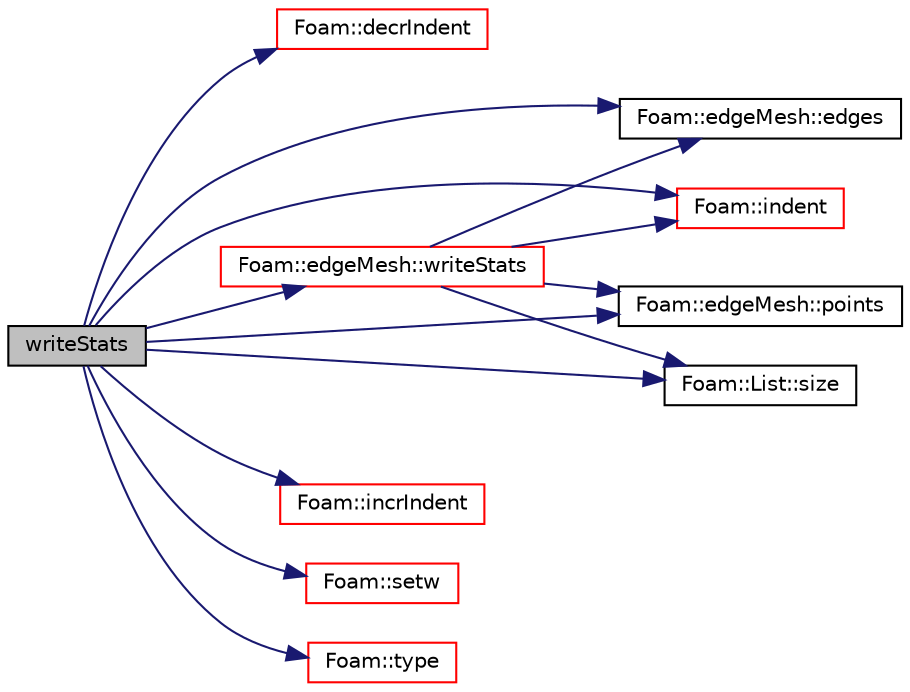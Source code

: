 digraph "writeStats"
{
  bgcolor="transparent";
  edge [fontname="Helvetica",fontsize="10",labelfontname="Helvetica",labelfontsize="10"];
  node [fontname="Helvetica",fontsize="10",shape=record];
  rankdir="LR";
  Node1 [label="writeStats",height=0.2,width=0.4,color="black", fillcolor="grey75", style="filled", fontcolor="black"];
  Node1 -> Node2 [color="midnightblue",fontsize="10",style="solid",fontname="Helvetica"];
  Node2 [label="Foam::decrIndent",height=0.2,width=0.4,color="red",URL="$a10958.html#a1c3a44e035fae1cd9d5a4a60a7e1c32b",tooltip="Decrement the indent level. "];
  Node1 -> Node3 [color="midnightblue",fontsize="10",style="solid",fontname="Helvetica"];
  Node3 [label="Foam::edgeMesh::edges",height=0.2,width=0.4,color="black",URL="$a00627.html#aae82d34fe433288eb6b1f9dea53675c8",tooltip="Return edges. "];
  Node1 -> Node4 [color="midnightblue",fontsize="10",style="solid",fontname="Helvetica"];
  Node4 [label="Foam::incrIndent",height=0.2,width=0.4,color="red",URL="$a10958.html#a5baff2b2334a238271b33f039e5dde5c",tooltip="Increment the indent level. "];
  Node1 -> Node5 [color="midnightblue",fontsize="10",style="solid",fontname="Helvetica"];
  Node5 [label="Foam::indent",height=0.2,width=0.4,color="red",URL="$a10958.html#ae297c57ea5b952a8bc9e4f30f7ea8701",tooltip="Indent stream. "];
  Node1 -> Node6 [color="midnightblue",fontsize="10",style="solid",fontname="Helvetica"];
  Node6 [label="Foam::edgeMesh::points",height=0.2,width=0.4,color="black",URL="$a00627.html#a084ae534298576408f063a6b3b820959",tooltip="Return points. "];
  Node1 -> Node7 [color="midnightblue",fontsize="10",style="solid",fontname="Helvetica"];
  Node7 [label="Foam::setw",height=0.2,width=0.4,color="red",URL="$a10958.html#a3318127f6f23246407ca749a0a0ea03c"];
  Node1 -> Node8 [color="midnightblue",fontsize="10",style="solid",fontname="Helvetica"];
  Node8 [label="Foam::List::size",height=0.2,width=0.4,color="black",URL="$a01387.html#a8a5f6fa29bd4b500caf186f60245b384",tooltip="Override size to be inconsistent with allocated storage. "];
  Node1 -> Node9 [color="midnightblue",fontsize="10",style="solid",fontname="Helvetica"];
  Node9 [label="Foam::type",height=0.2,width=0.4,color="red",URL="$a10958.html#aec48583af672626378f501eb9fc32cd1",tooltip="Return the file type: DIRECTORY or FILE. "];
  Node1 -> Node10 [color="midnightblue",fontsize="10",style="solid",fontname="Helvetica"];
  Node10 [label="Foam::edgeMesh::writeStats",height=0.2,width=0.4,color="red",URL="$a00627.html#ac299ea1cad7e40cf1f599efeabb9baba"];
  Node10 -> Node3 [color="midnightblue",fontsize="10",style="solid",fontname="Helvetica"];
  Node10 -> Node5 [color="midnightblue",fontsize="10",style="solid",fontname="Helvetica"];
  Node10 -> Node6 [color="midnightblue",fontsize="10",style="solid",fontname="Helvetica"];
  Node10 -> Node8 [color="midnightblue",fontsize="10",style="solid",fontname="Helvetica"];
}
